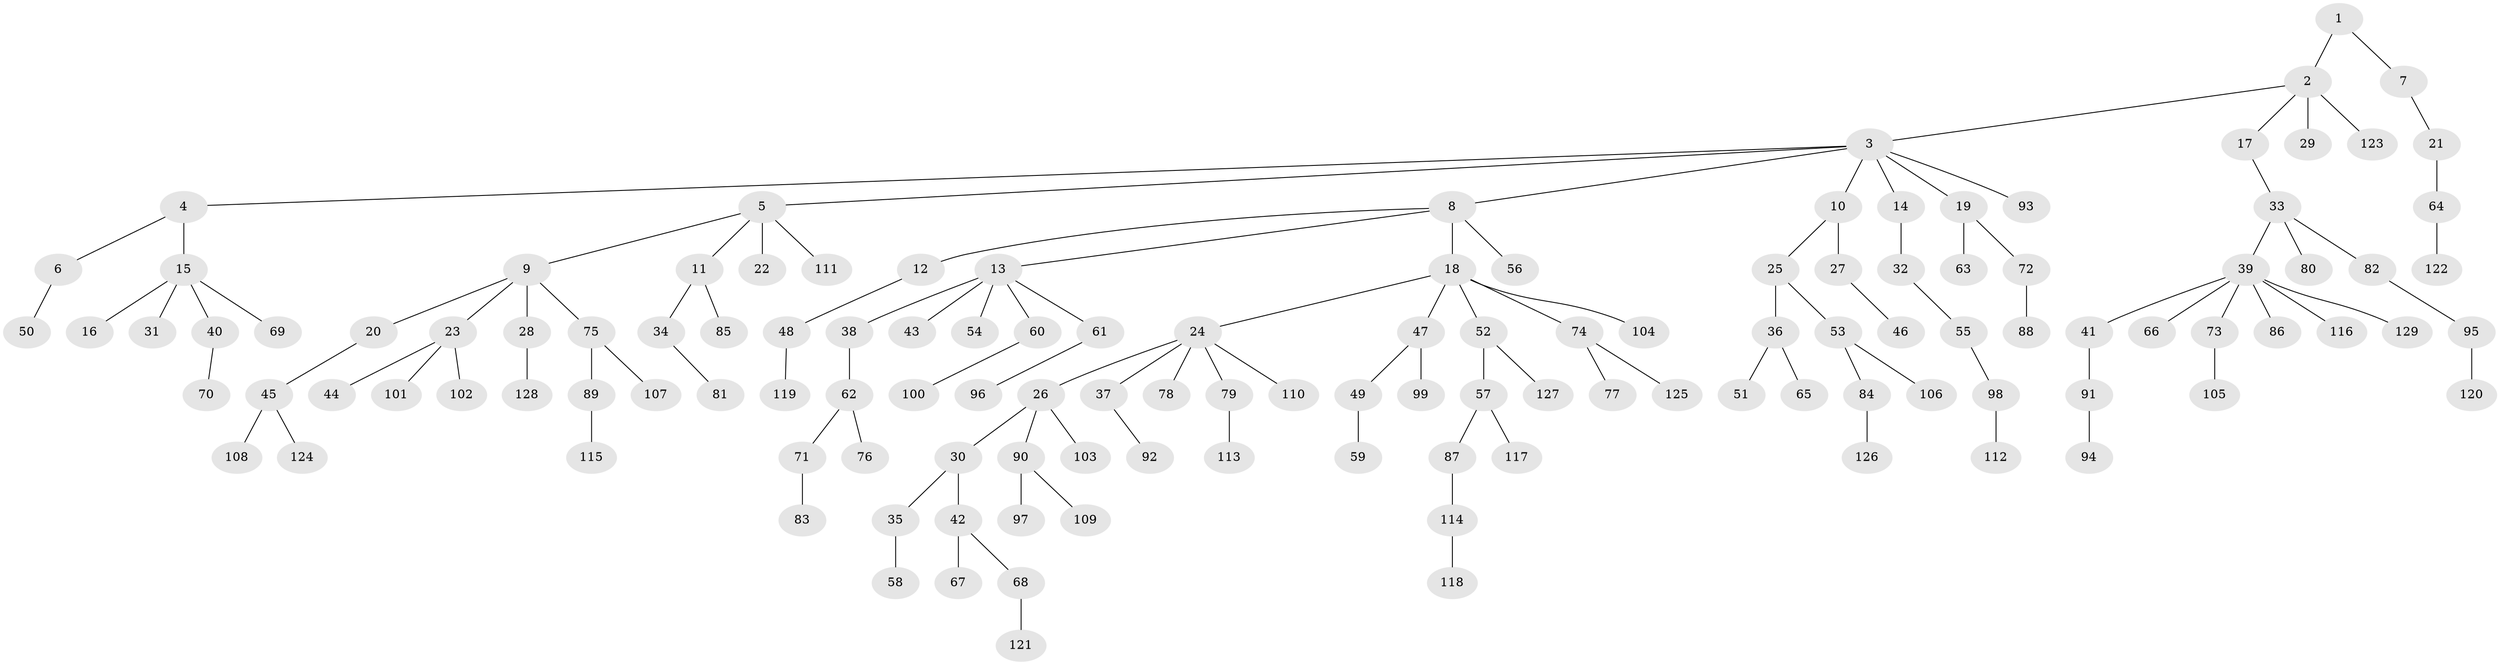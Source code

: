 // Generated by graph-tools (version 1.1) at 2025/26/03/09/25 03:26:29]
// undirected, 129 vertices, 128 edges
graph export_dot {
graph [start="1"]
  node [color=gray90,style=filled];
  1;
  2;
  3;
  4;
  5;
  6;
  7;
  8;
  9;
  10;
  11;
  12;
  13;
  14;
  15;
  16;
  17;
  18;
  19;
  20;
  21;
  22;
  23;
  24;
  25;
  26;
  27;
  28;
  29;
  30;
  31;
  32;
  33;
  34;
  35;
  36;
  37;
  38;
  39;
  40;
  41;
  42;
  43;
  44;
  45;
  46;
  47;
  48;
  49;
  50;
  51;
  52;
  53;
  54;
  55;
  56;
  57;
  58;
  59;
  60;
  61;
  62;
  63;
  64;
  65;
  66;
  67;
  68;
  69;
  70;
  71;
  72;
  73;
  74;
  75;
  76;
  77;
  78;
  79;
  80;
  81;
  82;
  83;
  84;
  85;
  86;
  87;
  88;
  89;
  90;
  91;
  92;
  93;
  94;
  95;
  96;
  97;
  98;
  99;
  100;
  101;
  102;
  103;
  104;
  105;
  106;
  107;
  108;
  109;
  110;
  111;
  112;
  113;
  114;
  115;
  116;
  117;
  118;
  119;
  120;
  121;
  122;
  123;
  124;
  125;
  126;
  127;
  128;
  129;
  1 -- 2;
  1 -- 7;
  2 -- 3;
  2 -- 17;
  2 -- 29;
  2 -- 123;
  3 -- 4;
  3 -- 5;
  3 -- 8;
  3 -- 10;
  3 -- 14;
  3 -- 19;
  3 -- 93;
  4 -- 6;
  4 -- 15;
  5 -- 9;
  5 -- 11;
  5 -- 22;
  5 -- 111;
  6 -- 50;
  7 -- 21;
  8 -- 12;
  8 -- 13;
  8 -- 18;
  8 -- 56;
  9 -- 20;
  9 -- 23;
  9 -- 28;
  9 -- 75;
  10 -- 25;
  10 -- 27;
  11 -- 34;
  11 -- 85;
  12 -- 48;
  13 -- 38;
  13 -- 43;
  13 -- 54;
  13 -- 60;
  13 -- 61;
  14 -- 32;
  15 -- 16;
  15 -- 31;
  15 -- 40;
  15 -- 69;
  17 -- 33;
  18 -- 24;
  18 -- 47;
  18 -- 52;
  18 -- 74;
  18 -- 104;
  19 -- 63;
  19 -- 72;
  20 -- 45;
  21 -- 64;
  23 -- 44;
  23 -- 101;
  23 -- 102;
  24 -- 26;
  24 -- 37;
  24 -- 78;
  24 -- 79;
  24 -- 110;
  25 -- 36;
  25 -- 53;
  26 -- 30;
  26 -- 90;
  26 -- 103;
  27 -- 46;
  28 -- 128;
  30 -- 35;
  30 -- 42;
  32 -- 55;
  33 -- 39;
  33 -- 80;
  33 -- 82;
  34 -- 81;
  35 -- 58;
  36 -- 51;
  36 -- 65;
  37 -- 92;
  38 -- 62;
  39 -- 41;
  39 -- 66;
  39 -- 73;
  39 -- 86;
  39 -- 116;
  39 -- 129;
  40 -- 70;
  41 -- 91;
  42 -- 67;
  42 -- 68;
  45 -- 108;
  45 -- 124;
  47 -- 49;
  47 -- 99;
  48 -- 119;
  49 -- 59;
  52 -- 57;
  52 -- 127;
  53 -- 84;
  53 -- 106;
  55 -- 98;
  57 -- 87;
  57 -- 117;
  60 -- 100;
  61 -- 96;
  62 -- 71;
  62 -- 76;
  64 -- 122;
  68 -- 121;
  71 -- 83;
  72 -- 88;
  73 -- 105;
  74 -- 77;
  74 -- 125;
  75 -- 89;
  75 -- 107;
  79 -- 113;
  82 -- 95;
  84 -- 126;
  87 -- 114;
  89 -- 115;
  90 -- 97;
  90 -- 109;
  91 -- 94;
  95 -- 120;
  98 -- 112;
  114 -- 118;
}
